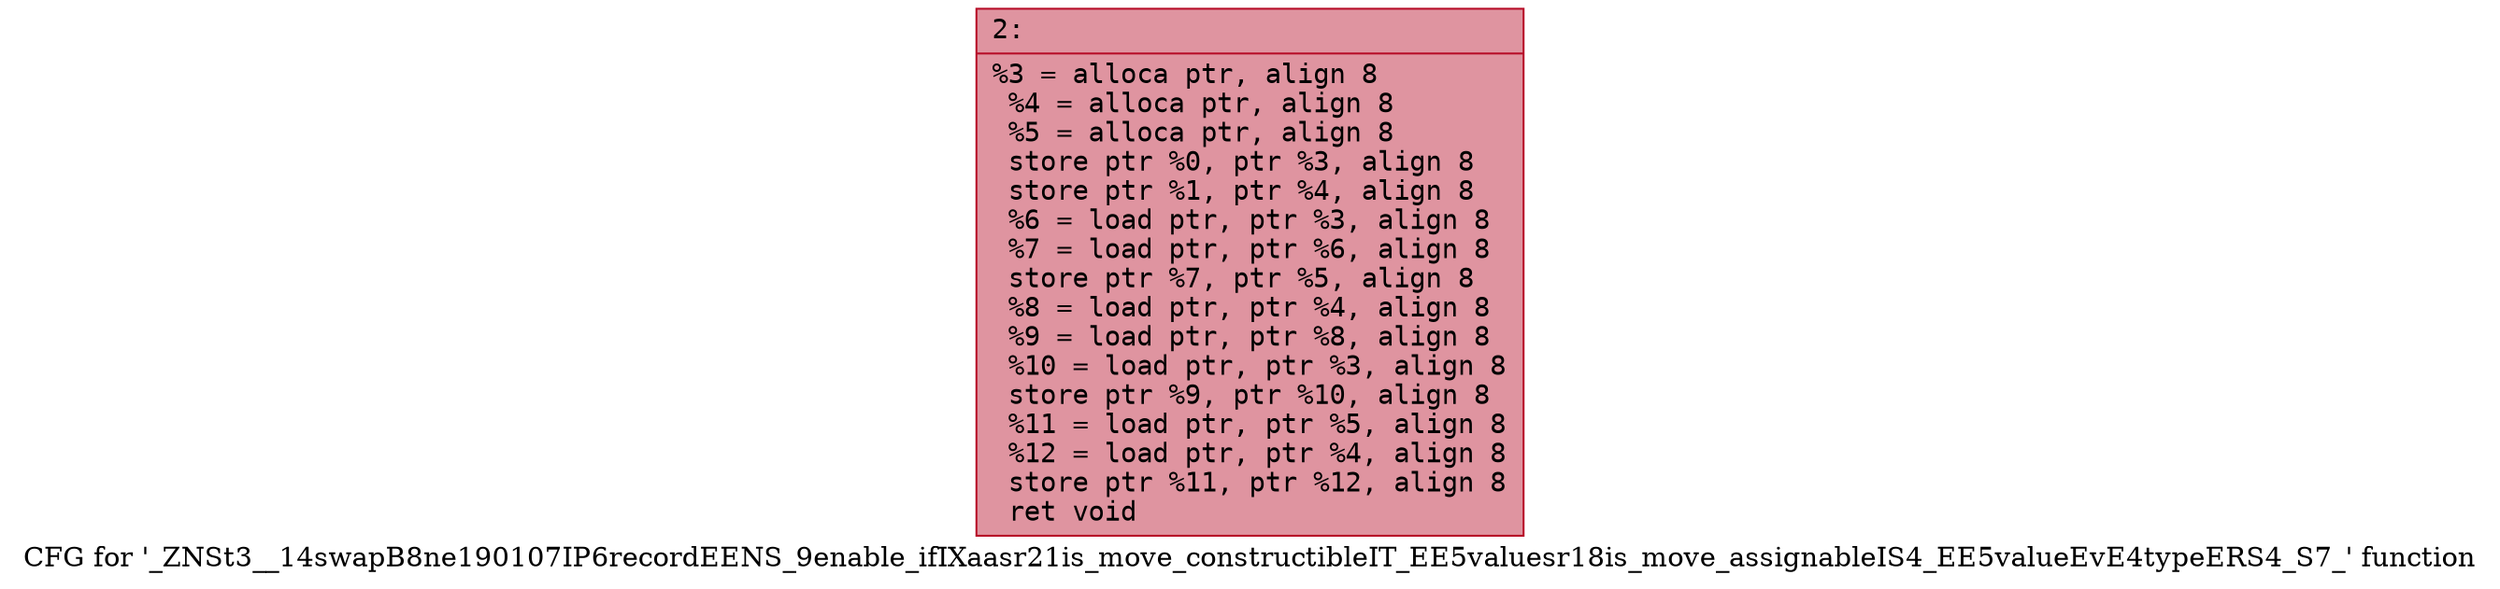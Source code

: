 digraph "CFG for '_ZNSt3__14swapB8ne190107IP6recordEENS_9enable_ifIXaasr21is_move_constructibleIT_EE5valuesr18is_move_assignableIS4_EE5valueEvE4typeERS4_S7_' function" {
	label="CFG for '_ZNSt3__14swapB8ne190107IP6recordEENS_9enable_ifIXaasr21is_move_constructibleIT_EE5valuesr18is_move_assignableIS4_EE5valueEvE4typeERS4_S7_' function";

	Node0x6000017640a0 [shape=record,color="#b70d28ff", style=filled, fillcolor="#b70d2870" fontname="Courier",label="{2:\l|  %3 = alloca ptr, align 8\l  %4 = alloca ptr, align 8\l  %5 = alloca ptr, align 8\l  store ptr %0, ptr %3, align 8\l  store ptr %1, ptr %4, align 8\l  %6 = load ptr, ptr %3, align 8\l  %7 = load ptr, ptr %6, align 8\l  store ptr %7, ptr %5, align 8\l  %8 = load ptr, ptr %4, align 8\l  %9 = load ptr, ptr %8, align 8\l  %10 = load ptr, ptr %3, align 8\l  store ptr %9, ptr %10, align 8\l  %11 = load ptr, ptr %5, align 8\l  %12 = load ptr, ptr %4, align 8\l  store ptr %11, ptr %12, align 8\l  ret void\l}"];
}
